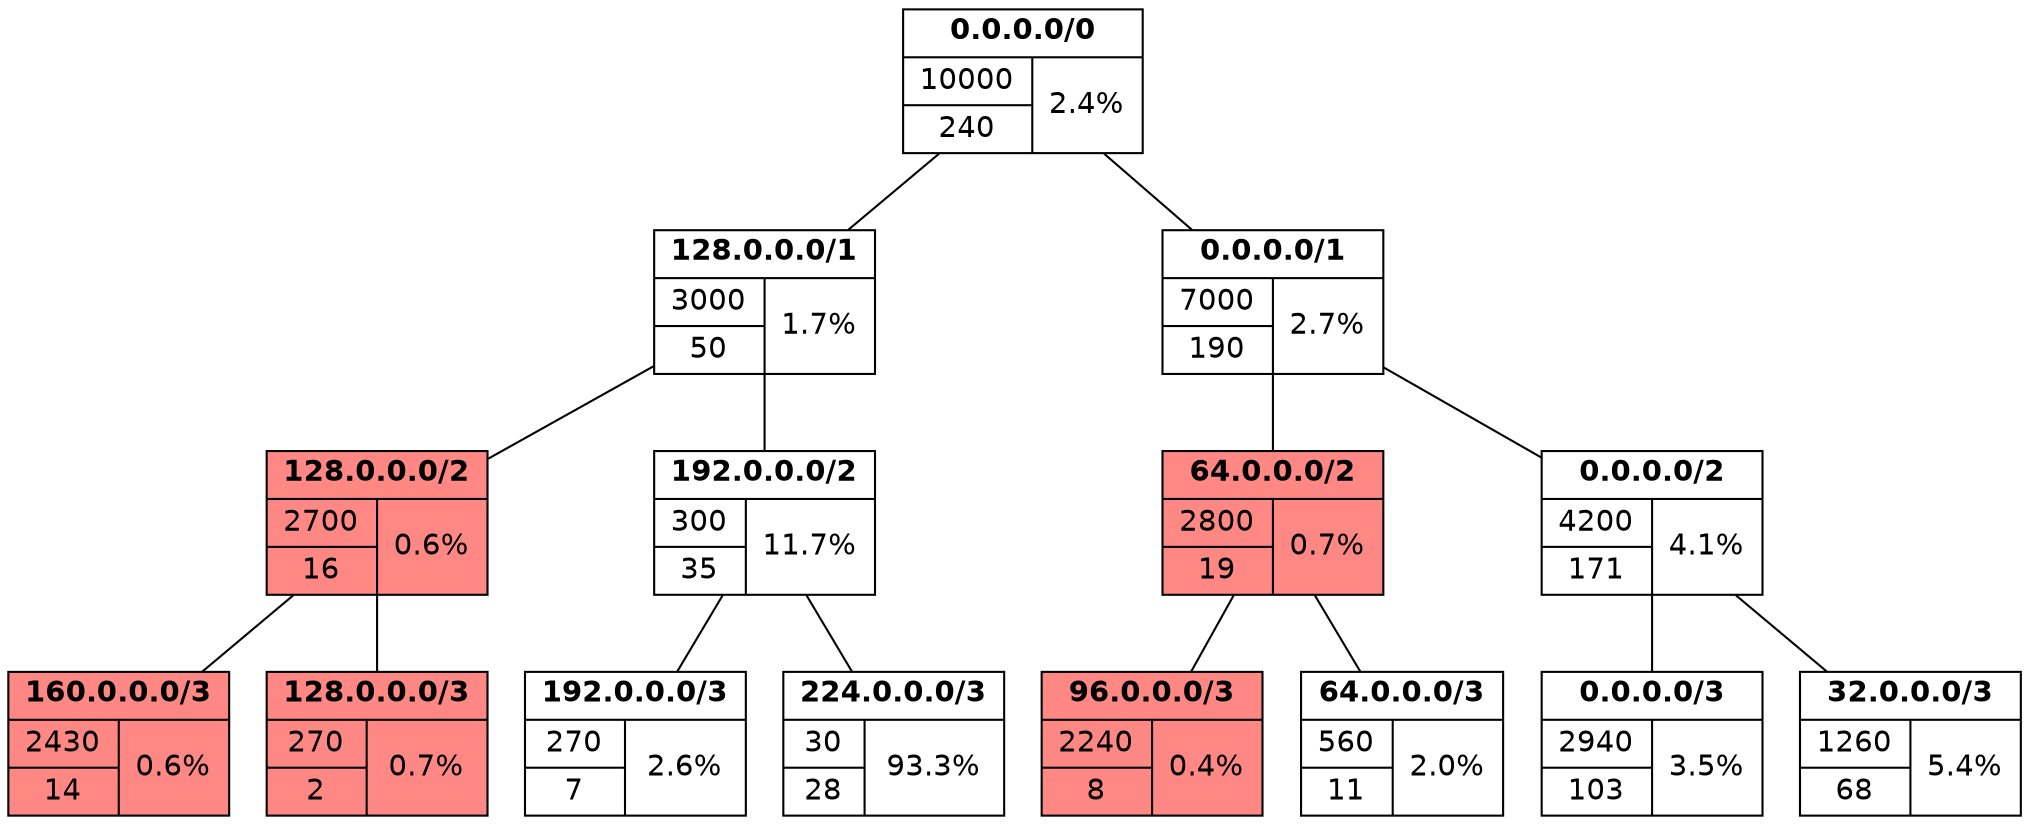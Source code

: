 graph{
    fontname="Helvetica"
    node [ shape=record fontname="Helvetica" ];
    rankdir = TB;
    splines=false;
"0.0.0.0/0"[label=<{<B>0.0.0.0/0</B>|{{10000|240}|{2.4%}}}>]
"160.0.0.0/3"[label=<{<B>160.0.0.0/3</B>|{{2430|14}|{0.6%}}}>, style=filled, fillcolor="#FF8884"]
"128.0.0.0/1"[label=<{<B>128.0.0.0/1</B>|{{3000|50}|{1.7%}}}>]
"96.0.0.0/3"[label=<{<B>96.0.0.0/3</B>|{{2240|8}|{0.4%}}}>, style=filled, fillcolor="#FF8884"]
"64.0.0.0/3"[label=<{<B>64.0.0.0/3</B>|{{560|11}|{2.0%}}}>]
"64.0.0.0/2"[label=<{<B>64.0.0.0/2</B>|{{2800|19}|{0.7%}}}>, style=filled, fillcolor="#FF8884"]
"128.0.0.0/2"[label=<{<B>128.0.0.0/2</B>|{{2700|15}|{0.6%}}}>, style=filled, fillcolor="#FF8884"]
"192.0.0.0/3"[label=<{<B>192.0.0.0/3</B>|{{270|7}|{2.6%}}}>]
"224.0.0.0/3"[label=<{<B>224.0.0.0/3</B>|{{30|28}|{93.3%}}}>]
"128.0.0.0/2"[label=<{<B>128.0.0.0/2</B>|{{2700|16}|{0.6%}}}>, style=filled, fillcolor="#FF8884"]
"0.0.0.0/3"[label=<{<B>0.0.0.0/3</B>|{{2940|103}|{3.5%}}}>]
"0.0.0.0/2"[label=<{<B>0.0.0.0/2</B>|{{4200|171}|{4.1%}}}>]
"0.0.0.0/1"[label=<{<B>0.0.0.0/1</B>|{{7000|190}|{2.7%}}}>]
"192.0.0.0/2"[label=<{<B>192.0.0.0/2</B>|{{300|35}|{11.7%}}}>]
"128.0.0.0/3"[label=<{<B>128.0.0.0/3</B>|{{270|2}|{0.7%}}}>, style=filled, fillcolor="#FF8884"]
"32.0.0.0/3"[label=<{<B>32.0.0.0/3</B>|{{1260|68}|{5.4%}}}>]
"0.0.0.0/0" -- {"0.0.0.0/1", "128.0.0.0/1"}
"0.0.0.0/1" -- {"0.0.0.0/2", "64.0.0.0/2"}
"128.0.0.0/1" -- {"128.0.0.0/2", "192.0.0.0/2"}
"0.0.0.0/2" -- {"0.0.0.0/3", "32.0.0.0/3"}
"64.0.0.0/2" -- {"64.0.0.0/3", "96.0.0.0/3"}
"128.0.0.0/2" -- {"128.0.0.0/3", "160.0.0.0/3"}
"192.0.0.0/2" -- {"192.0.0.0/3", "224.0.0.0/3"}
}